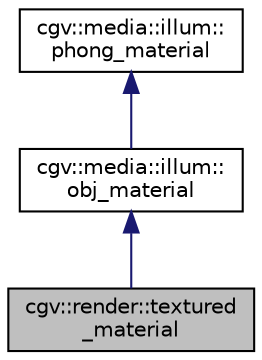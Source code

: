 digraph "cgv::render::textured_material"
{
  bgcolor="transparent";
  edge [fontname="Helvetica",fontsize="10",labelfontname="Helvetica",labelfontsize="10"];
  node [fontname="Helvetica",fontsize="10",shape=record];
  Node1 [label="cgv::render::textured\l_material",height=0.2,width=0.4,color="black", fillcolor="grey75", style="filled", fontcolor="black"];
  Node2 -> Node1 [dir="back",color="midnightblue",fontsize="10",style="solid",fontname="Helvetica"];
  Node2 [label="cgv::media::illum::\lobj_material",height=0.2,width=0.4,color="black",URL="$a00141.html",tooltip=">extension of a phong material with support for texture mapped color channels "];
  Node3 -> Node2 [dir="back",color="midnightblue",fontsize="10",style="solid",fontname="Helvetica"];
  Node3 [label="cgv::media::illum::\lphong_material",height=0.2,width=0.4,color="black",URL="$a00142.html",tooltip=">simple class to hold the material properties of a phong material "];
}
